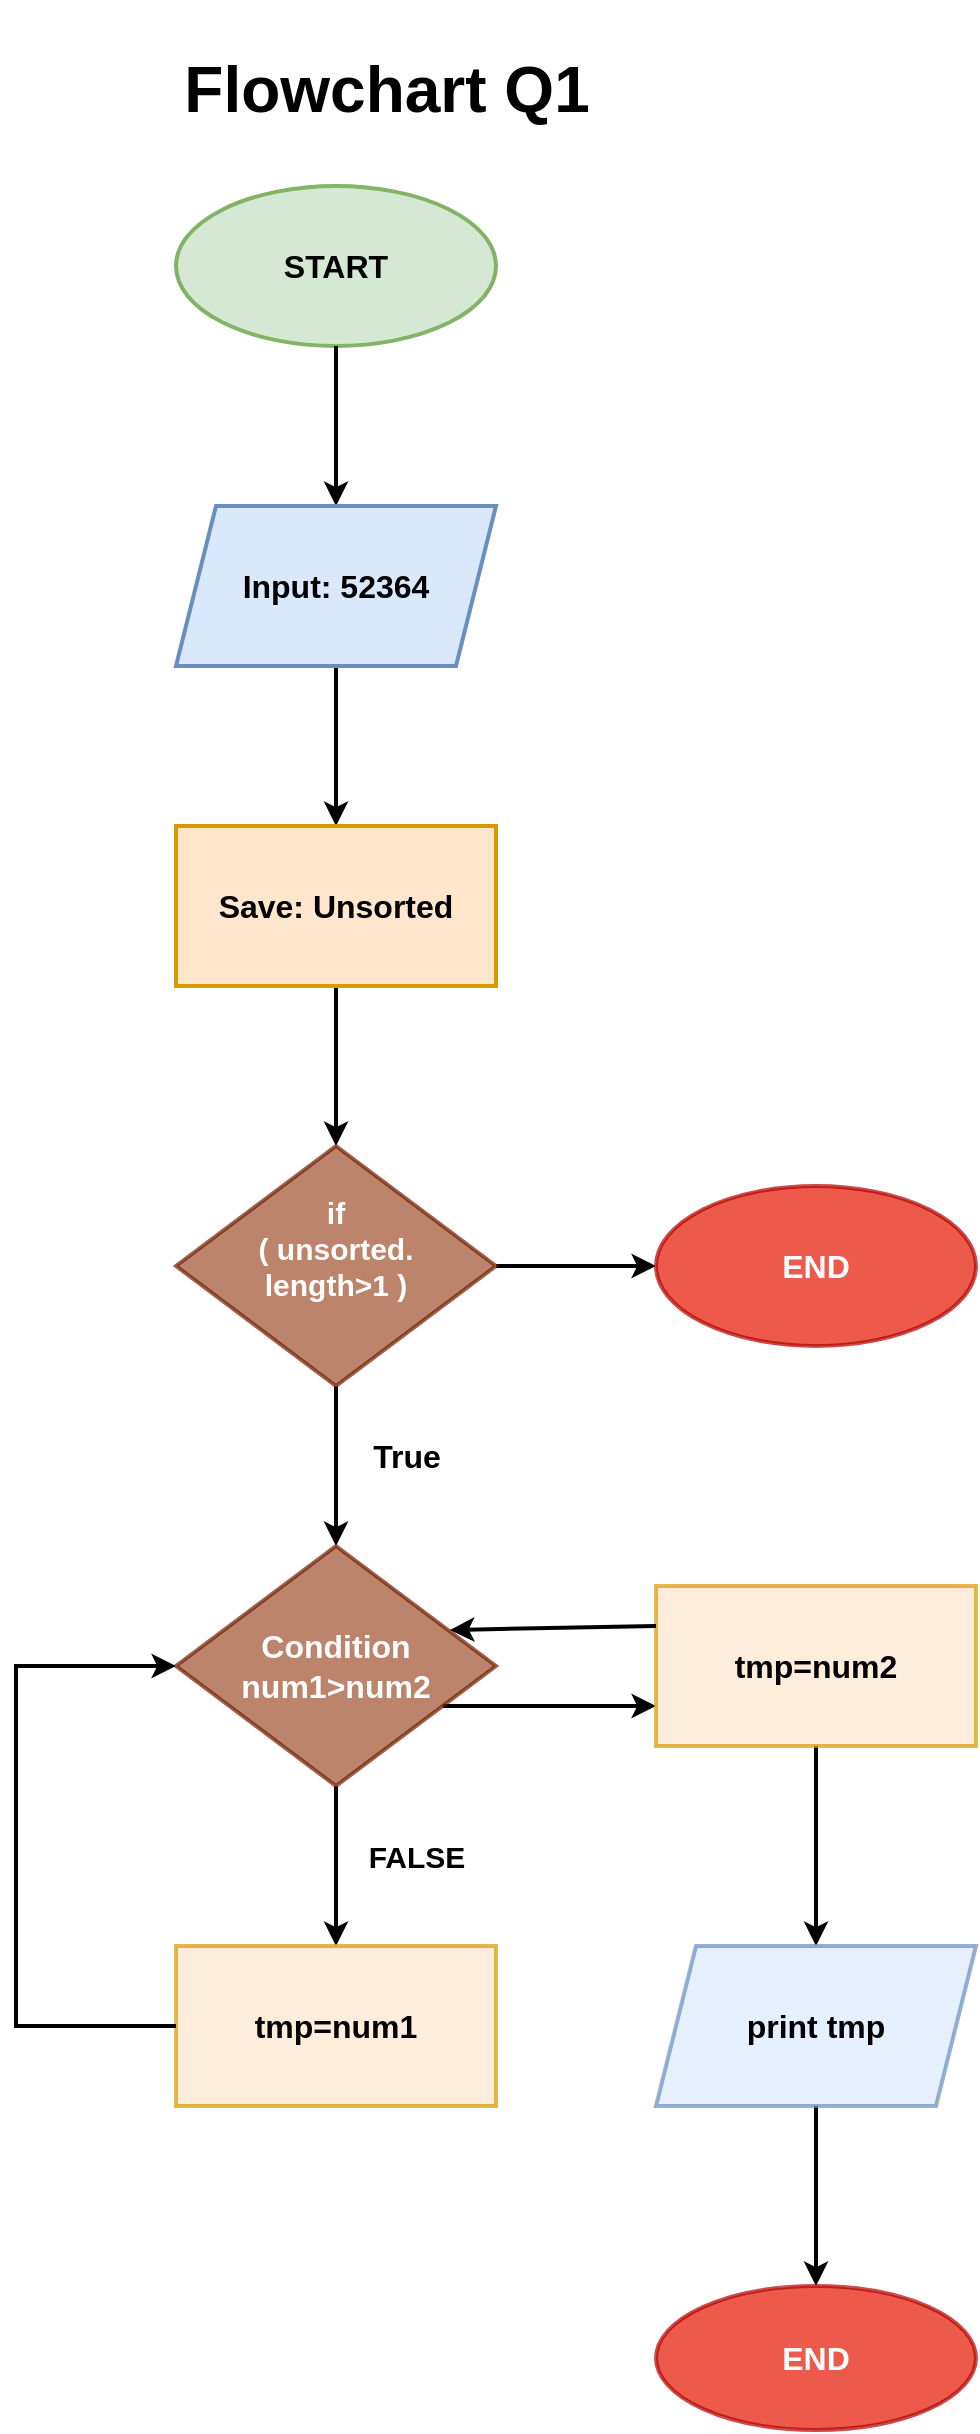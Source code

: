<mxfile version="20.3.6" type="github">
  <diagram id="AYemvSfONCsUV0pKxOCV" name="Page-1">
    <mxGraphModel dx="462" dy="1889" grid="1" gridSize="10" guides="1" tooltips="1" connect="1" arrows="1" fold="1" page="1" pageScale="1" pageWidth="850" pageHeight="1100" math="0" shadow="0">
      <root>
        <mxCell id="0" />
        <mxCell id="1" parent="0" />
        <mxCell id="FjaWRYblNLU-ibb_c6nv-1" value="&lt;font size=&quot;1&quot;&gt;&lt;b style=&quot;font-size: 16px;&quot;&gt;START&lt;/b&gt;&lt;/font&gt;" style="ellipse;whiteSpace=wrap;html=1;strokeWidth=2;fillColor=#d5e8d4;strokeColor=#82b366;" vertex="1" parent="1">
          <mxGeometry x="307" y="-319" width="160" height="80" as="geometry" />
        </mxCell>
        <mxCell id="FjaWRYblNLU-ibb_c6nv-3" value="" style="endArrow=classic;html=1;rounded=0;fontSize=16;strokeWidth=2;" edge="1" parent="1" target="FjaWRYblNLU-ibb_c6nv-4">
          <mxGeometry width="50" height="50" relative="1" as="geometry">
            <mxPoint x="387" y="-239" as="sourcePoint" />
            <mxPoint x="387" y="-159" as="targetPoint" />
          </mxGeometry>
        </mxCell>
        <mxCell id="FjaWRYblNLU-ibb_c6nv-6" value="" style="edgeStyle=orthogonalEdgeStyle;rounded=0;orthogonalLoop=1;jettySize=auto;html=1;fontSize=16;strokeWidth=2;" edge="1" parent="1" source="FjaWRYblNLU-ibb_c6nv-4" target="FjaWRYblNLU-ibb_c6nv-5">
          <mxGeometry relative="1" as="geometry" />
        </mxCell>
        <mxCell id="FjaWRYblNLU-ibb_c6nv-4" value="&lt;b&gt;Input: 52364&lt;br&gt;&lt;/b&gt;" style="shape=parallelogram;perimeter=parallelogramPerimeter;whiteSpace=wrap;html=1;fixedSize=1;strokeWidth=2;fontSize=16;fillColor=#dae8fc;strokeColor=#6c8ebf;" vertex="1" parent="1">
          <mxGeometry x="307" y="-159" width="160" height="80" as="geometry" />
        </mxCell>
        <mxCell id="FjaWRYblNLU-ibb_c6nv-10" value="" style="edgeStyle=orthogonalEdgeStyle;rounded=0;orthogonalLoop=1;jettySize=auto;html=1;fontSize=16;strokeWidth=2;" edge="1" parent="1" source="FjaWRYblNLU-ibb_c6nv-5" target="FjaWRYblNLU-ibb_c6nv-9">
          <mxGeometry relative="1" as="geometry" />
        </mxCell>
        <mxCell id="FjaWRYblNLU-ibb_c6nv-5" value="&lt;b&gt;Save: Unsorted&lt;/b&gt;" style="rounded=0;whiteSpace=wrap;html=1;strokeWidth=2;fontSize=16;fillColor=#ffe6cc;strokeColor=#d79b00;" vertex="1" parent="1">
          <mxGeometry x="307" y="1" width="160" height="80" as="geometry" />
        </mxCell>
        <mxCell id="FjaWRYblNLU-ibb_c6nv-12" value="" style="edgeStyle=orthogonalEdgeStyle;rounded=0;orthogonalLoop=1;jettySize=auto;html=1;fontSize=15;strokeWidth=2;" edge="1" parent="1" source="FjaWRYblNLU-ibb_c6nv-9" target="FjaWRYblNLU-ibb_c6nv-11">
          <mxGeometry relative="1" as="geometry" />
        </mxCell>
        <mxCell id="FjaWRYblNLU-ibb_c6nv-16" value="" style="edgeStyle=orthogonalEdgeStyle;rounded=0;orthogonalLoop=1;jettySize=auto;html=1;fontSize=15;strokeWidth=2;" edge="1" parent="1" source="FjaWRYblNLU-ibb_c6nv-9" target="FjaWRYblNLU-ibb_c6nv-15">
          <mxGeometry relative="1" as="geometry" />
        </mxCell>
        <mxCell id="FjaWRYblNLU-ibb_c6nv-9" value="&lt;div style=&quot;font-size: 15px;&quot;&gt;&lt;b&gt;&lt;font style=&quot;font-size: 15px;&quot;&gt;if &lt;br&gt;&lt;/font&gt;&lt;/b&gt;&lt;/div&gt;&lt;div style=&quot;font-size: 15px;&quot;&gt;&lt;b&gt;&lt;font style=&quot;font-size: 15px;&quot;&gt;( unsorted.&lt;/font&gt;&lt;/b&gt;&lt;/div&gt;&lt;div style=&quot;font-size: 15px;&quot;&gt;&lt;b&gt;&lt;font style=&quot;font-size: 15px;&quot;&gt;length&amp;gt;1 )&lt;/font&gt;&lt;/b&gt;&lt;/div&gt;&lt;div style=&quot;font-size: 15px;&quot;&gt;&lt;b&gt;&lt;font style=&quot;font-size: 15px;&quot;&gt;&lt;br&gt;&lt;/font&gt;&lt;/b&gt;&lt;/div&gt;" style="rhombus;whiteSpace=wrap;html=1;fontSize=16;rounded=0;strokeWidth=2;fillColor=#a0522d;fontColor=#ffffff;strokeColor=#6D1F00;opacity=70;" vertex="1" parent="1">
          <mxGeometry x="307" y="161" width="160" height="120" as="geometry" />
        </mxCell>
        <mxCell id="FjaWRYblNLU-ibb_c6nv-14" value="" style="edgeStyle=orthogonalEdgeStyle;rounded=0;orthogonalLoop=1;jettySize=auto;html=1;fontSize=15;strokeWidth=2;" edge="1" parent="1" source="FjaWRYblNLU-ibb_c6nv-11" target="FjaWRYblNLU-ibb_c6nv-13">
          <mxGeometry relative="1" as="geometry" />
        </mxCell>
        <mxCell id="FjaWRYblNLU-ibb_c6nv-18" value="" style="edgeStyle=orthogonalEdgeStyle;rounded=0;orthogonalLoop=1;jettySize=auto;html=1;fontSize=15;strokeWidth=2;" edge="1" parent="1" source="FjaWRYblNLU-ibb_c6nv-11" target="FjaWRYblNLU-ibb_c6nv-17">
          <mxGeometry relative="1" as="geometry">
            <Array as="points">
              <mxPoint x="477" y="441" />
              <mxPoint x="477" y="441" />
            </Array>
          </mxGeometry>
        </mxCell>
        <mxCell id="FjaWRYblNLU-ibb_c6nv-11" value="&lt;div&gt;&lt;b&gt;Condition&lt;/b&gt;&lt;/div&gt;&lt;div&gt;&lt;b&gt;num1&amp;gt;num2&lt;br&gt;&lt;/b&gt;&lt;/div&gt;" style="rhombus;whiteSpace=wrap;html=1;fontSize=16;rounded=0;strokeWidth=2;fillColor=#a0522d;fontColor=#ffffff;strokeColor=#6D1F00;opacity=70;" vertex="1" parent="1">
          <mxGeometry x="307" y="361" width="160" height="120" as="geometry" />
        </mxCell>
        <mxCell id="FjaWRYblNLU-ibb_c6nv-13" value="&lt;b&gt;tmp=num1&lt;/b&gt;" style="rounded=0;whiteSpace=wrap;html=1;fontSize=16;strokeWidth=2;fillColor=#ffe6cc;strokeColor=#d79b00;opacity=70;" vertex="1" parent="1">
          <mxGeometry x="307" y="561" width="160" height="80" as="geometry" />
        </mxCell>
        <mxCell id="FjaWRYblNLU-ibb_c6nv-15" value="&lt;b&gt;END&lt;/b&gt;" style="ellipse;whiteSpace=wrap;html=1;fontSize=16;rounded=0;strokeWidth=2;fillColor=#e51400;fontColor=#ffffff;strokeColor=#B20000;opacity=70;" vertex="1" parent="1">
          <mxGeometry x="547" y="181" width="160" height="80" as="geometry" />
        </mxCell>
        <mxCell id="FjaWRYblNLU-ibb_c6nv-25" value="" style="edgeStyle=orthogonalEdgeStyle;rounded=0;orthogonalLoop=1;jettySize=auto;html=1;strokeWidth=2;fontSize=16;" edge="1" parent="1" source="FjaWRYblNLU-ibb_c6nv-17" target="FjaWRYblNLU-ibb_c6nv-24">
          <mxGeometry relative="1" as="geometry" />
        </mxCell>
        <mxCell id="FjaWRYblNLU-ibb_c6nv-17" value="&lt;b&gt;tmp=num2&lt;/b&gt;" style="whiteSpace=wrap;html=1;fontSize=16;rounded=0;strokeWidth=2;fillColor=#ffe6cc;strokeColor=#d79b00;opacity=70;" vertex="1" parent="1">
          <mxGeometry x="547" y="381" width="160" height="80" as="geometry" />
        </mxCell>
        <mxCell id="FjaWRYblNLU-ibb_c6nv-19" value="&lt;font style=&quot;font-size: 16px;&quot;&gt;&lt;b&gt;True&lt;/b&gt;&lt;/font&gt;" style="text;html=1;align=center;verticalAlign=middle;resizable=0;points=[];autosize=1;strokeColor=none;fillColor=none;fontSize=15;" vertex="1" parent="1">
          <mxGeometry x="392" y="301" width="60" height="30" as="geometry" />
        </mxCell>
        <mxCell id="FjaWRYblNLU-ibb_c6nv-20" value="&lt;b&gt;FALSE&lt;/b&gt;" style="text;html=1;align=center;verticalAlign=middle;resizable=0;points=[];autosize=1;strokeColor=none;fillColor=none;fontSize=15;" vertex="1" parent="1">
          <mxGeometry x="392" y="501" width="70" height="30" as="geometry" />
        </mxCell>
        <mxCell id="FjaWRYblNLU-ibb_c6nv-22" value="" style="endArrow=classic;html=1;rounded=0;fontSize=16;exitX=0;exitY=0.25;exitDx=0;exitDy=0;entryX=0.856;entryY=0.35;entryDx=0;entryDy=0;entryPerimeter=0;strokeWidth=2;" edge="1" parent="1" source="FjaWRYblNLU-ibb_c6nv-17" target="FjaWRYblNLU-ibb_c6nv-11">
          <mxGeometry width="50" height="50" relative="1" as="geometry">
            <mxPoint x="497" y="431" as="sourcePoint" />
            <mxPoint x="477" y="371" as="targetPoint" />
          </mxGeometry>
        </mxCell>
        <mxCell id="FjaWRYblNLU-ibb_c6nv-23" value="" style="endArrow=classic;html=1;rounded=0;strokeWidth=2;fontSize=16;exitX=0;exitY=0.5;exitDx=0;exitDy=0;" edge="1" parent="1" source="FjaWRYblNLU-ibb_c6nv-13">
          <mxGeometry width="50" height="50" relative="1" as="geometry">
            <mxPoint x="227" y="581" as="sourcePoint" />
            <mxPoint x="307" y="421" as="targetPoint" />
            <Array as="points">
              <mxPoint x="227" y="601" />
              <mxPoint x="227" y="421" />
            </Array>
          </mxGeometry>
        </mxCell>
        <mxCell id="FjaWRYblNLU-ibb_c6nv-27" value="" style="edgeStyle=orthogonalEdgeStyle;rounded=0;orthogonalLoop=1;jettySize=auto;html=1;strokeWidth=2;fontSize=16;" edge="1" parent="1" source="FjaWRYblNLU-ibb_c6nv-24" target="FjaWRYblNLU-ibb_c6nv-26">
          <mxGeometry relative="1" as="geometry" />
        </mxCell>
        <mxCell id="FjaWRYblNLU-ibb_c6nv-24" value="&lt;b&gt;print tmp&lt;br&gt;&lt;/b&gt;" style="shape=parallelogram;perimeter=parallelogramPerimeter;whiteSpace=wrap;html=1;fixedSize=1;fontSize=16;rounded=0;strokeWidth=2;fillColor=#dae8fc;strokeColor=#6c8ebf;opacity=70;" vertex="1" parent="1">
          <mxGeometry x="547" y="561" width="160" height="80" as="geometry" />
        </mxCell>
        <mxCell id="FjaWRYblNLU-ibb_c6nv-26" value="&lt;b&gt;END&lt;/b&gt;" style="ellipse;whiteSpace=wrap;html=1;fontSize=16;rounded=0;strokeWidth=2;fillColor=#e51400;fontColor=#ffffff;strokeColor=#B20000;opacity=70;" vertex="1" parent="1">
          <mxGeometry x="547" y="731" width="160" height="72" as="geometry" />
        </mxCell>
        <mxCell id="FjaWRYblNLU-ibb_c6nv-28" value="&lt;h1&gt;Flowchart Q1&lt;/h1&gt;" style="text;html=1;align=center;verticalAlign=middle;resizable=0;points=[];autosize=1;strokeColor=none;fillColor=none;fontSize=16;" vertex="1" parent="1">
          <mxGeometry x="297" y="-412" width="230" height="90" as="geometry" />
        </mxCell>
      </root>
    </mxGraphModel>
  </diagram>
</mxfile>
